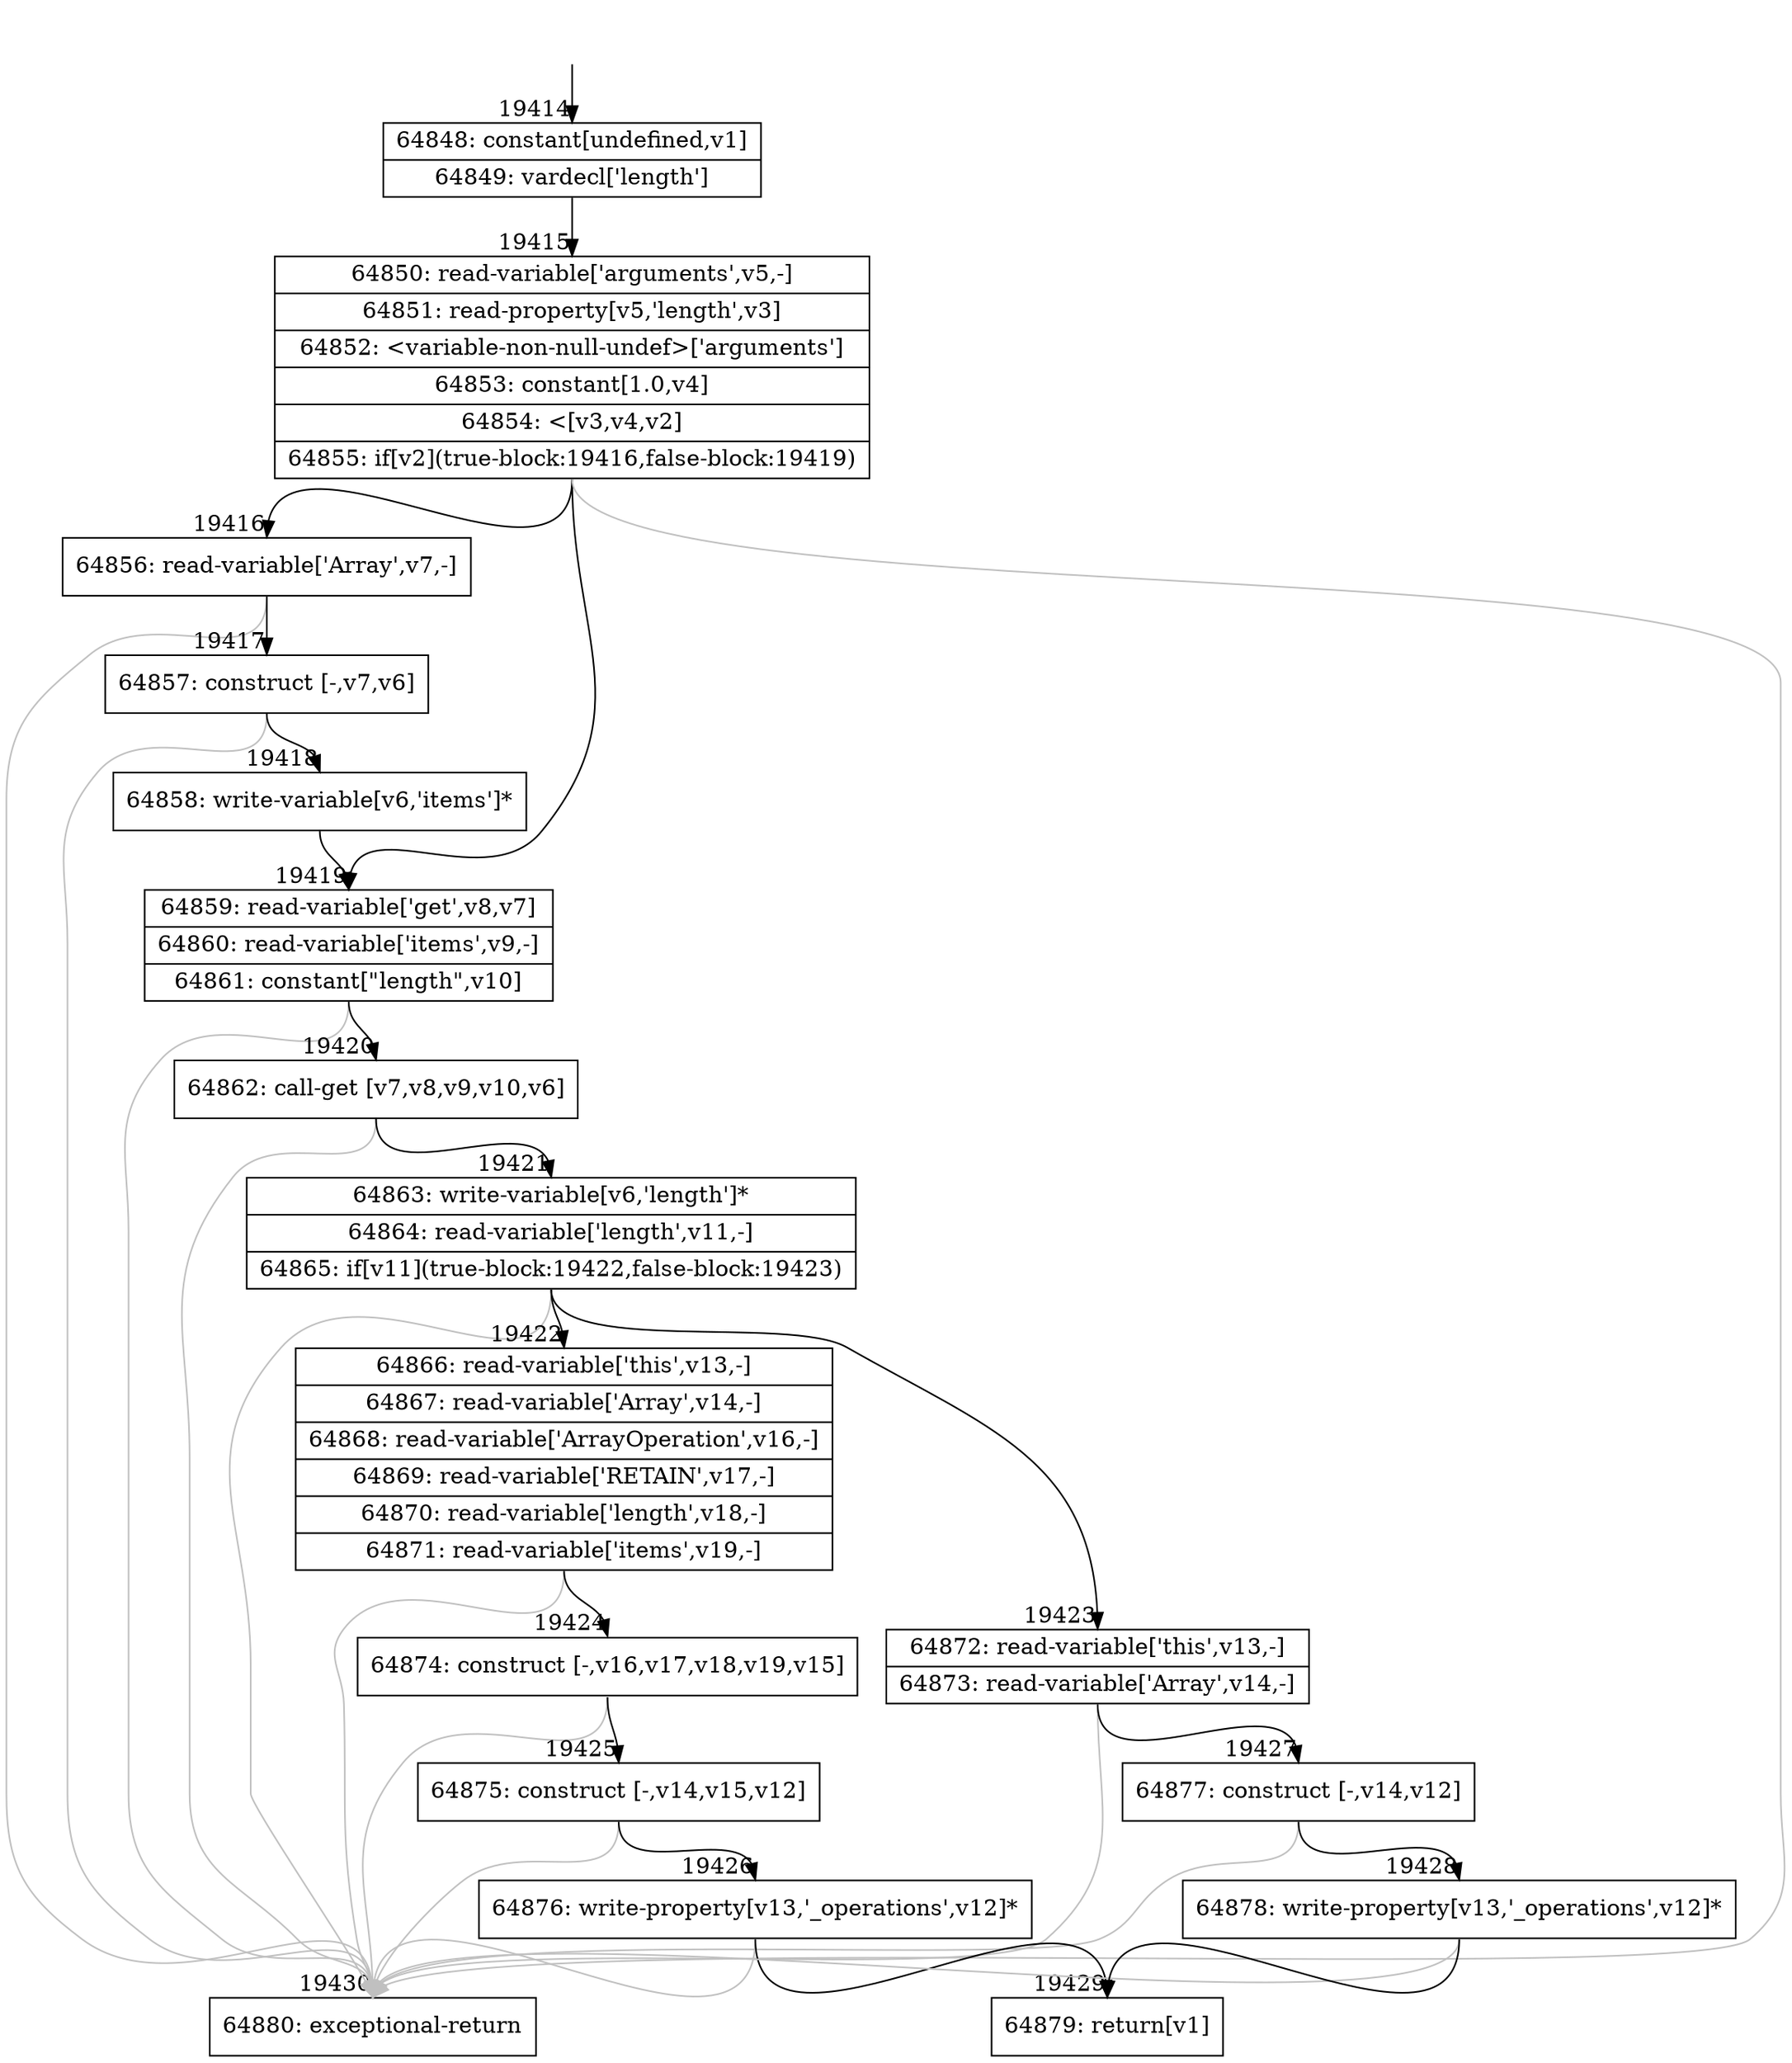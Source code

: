 digraph {
rankdir="TD"
BB_entry1674[shape=none,label=""];
BB_entry1674 -> BB19414 [tailport=s, headport=n, headlabel="    19414"]
BB19414 [shape=record label="{64848: constant[undefined,v1]|64849: vardecl['length']}" ] 
BB19414 -> BB19415 [tailport=s, headport=n, headlabel="      19415"]
BB19415 [shape=record label="{64850: read-variable['arguments',v5,-]|64851: read-property[v5,'length',v3]|64852: \<variable-non-null-undef\>['arguments']|64853: constant[1.0,v4]|64854: \<[v3,v4,v2]|64855: if[v2](true-block:19416,false-block:19419)}" ] 
BB19415 -> BB19416 [tailport=s, headport=n, headlabel="      19416"]
BB19415 -> BB19419 [tailport=s, headport=n, headlabel="      19419"]
BB19415 -> BB19430 [tailport=s, headport=n, color=gray, headlabel="      19430"]
BB19416 [shape=record label="{64856: read-variable['Array',v7,-]}" ] 
BB19416 -> BB19417 [tailport=s, headport=n, headlabel="      19417"]
BB19416 -> BB19430 [tailport=s, headport=n, color=gray]
BB19417 [shape=record label="{64857: construct [-,v7,v6]}" ] 
BB19417 -> BB19418 [tailport=s, headport=n, headlabel="      19418"]
BB19417 -> BB19430 [tailport=s, headport=n, color=gray]
BB19418 [shape=record label="{64858: write-variable[v6,'items']*}" ] 
BB19418 -> BB19419 [tailport=s, headport=n]
BB19419 [shape=record label="{64859: read-variable['get',v8,v7]|64860: read-variable['items',v9,-]|64861: constant[\"length\",v10]}" ] 
BB19419 -> BB19420 [tailport=s, headport=n, headlabel="      19420"]
BB19419 -> BB19430 [tailport=s, headport=n, color=gray]
BB19420 [shape=record label="{64862: call-get [v7,v8,v9,v10,v6]}" ] 
BB19420 -> BB19421 [tailport=s, headport=n, headlabel="      19421"]
BB19420 -> BB19430 [tailport=s, headport=n, color=gray]
BB19421 [shape=record label="{64863: write-variable[v6,'length']*|64864: read-variable['length',v11,-]|64865: if[v11](true-block:19422,false-block:19423)}" ] 
BB19421 -> BB19422 [tailport=s, headport=n, headlabel="      19422"]
BB19421 -> BB19423 [tailport=s, headport=n, headlabel="      19423"]
BB19421 -> BB19430 [tailport=s, headport=n, color=gray]
BB19422 [shape=record label="{64866: read-variable['this',v13,-]|64867: read-variable['Array',v14,-]|64868: read-variable['ArrayOperation',v16,-]|64869: read-variable['RETAIN',v17,-]|64870: read-variable['length',v18,-]|64871: read-variable['items',v19,-]}" ] 
BB19422 -> BB19424 [tailport=s, headport=n, headlabel="      19424"]
BB19422 -> BB19430 [tailport=s, headport=n, color=gray]
BB19423 [shape=record label="{64872: read-variable['this',v13,-]|64873: read-variable['Array',v14,-]}" ] 
BB19423 -> BB19427 [tailport=s, headport=n, headlabel="      19427"]
BB19423 -> BB19430 [tailport=s, headport=n, color=gray]
BB19424 [shape=record label="{64874: construct [-,v16,v17,v18,v19,v15]}" ] 
BB19424 -> BB19425 [tailport=s, headport=n, headlabel="      19425"]
BB19424 -> BB19430 [tailport=s, headport=n, color=gray]
BB19425 [shape=record label="{64875: construct [-,v14,v15,v12]}" ] 
BB19425 -> BB19426 [tailport=s, headport=n, headlabel="      19426"]
BB19425 -> BB19430 [tailport=s, headport=n, color=gray]
BB19426 [shape=record label="{64876: write-property[v13,'_operations',v12]*}" ] 
BB19426 -> BB19429 [tailport=s, headport=n, headlabel="      19429"]
BB19426 -> BB19430 [tailport=s, headport=n, color=gray]
BB19427 [shape=record label="{64877: construct [-,v14,v12]}" ] 
BB19427 -> BB19428 [tailport=s, headport=n, headlabel="      19428"]
BB19427 -> BB19430 [tailport=s, headport=n, color=gray]
BB19428 [shape=record label="{64878: write-property[v13,'_operations',v12]*}" ] 
BB19428 -> BB19429 [tailport=s, headport=n]
BB19428 -> BB19430 [tailport=s, headport=n, color=gray]
BB19429 [shape=record label="{64879: return[v1]}" ] 
BB19430 [shape=record label="{64880: exceptional-return}" ] 
//#$~ 36345
}
